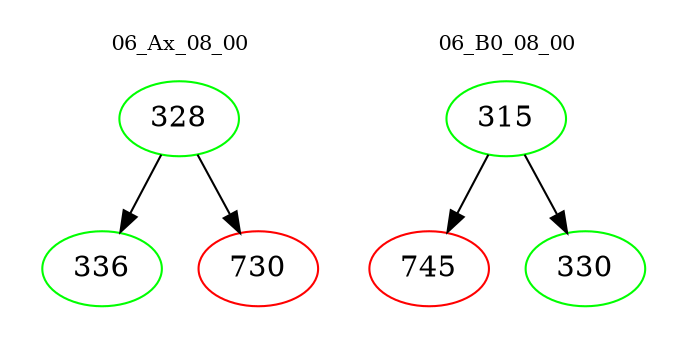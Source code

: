 digraph{
subgraph cluster_0 {
color = white
label = "06_Ax_08_00";
fontsize=10;
T0_328 [label="328", color="green"]
T0_328 -> T0_336 [color="black"]
T0_336 [label="336", color="green"]
T0_328 -> T0_730 [color="black"]
T0_730 [label="730", color="red"]
}
subgraph cluster_1 {
color = white
label = "06_B0_08_00";
fontsize=10;
T1_315 [label="315", color="green"]
T1_315 -> T1_745 [color="black"]
T1_745 [label="745", color="red"]
T1_315 -> T1_330 [color="black"]
T1_330 [label="330", color="green"]
}
}
